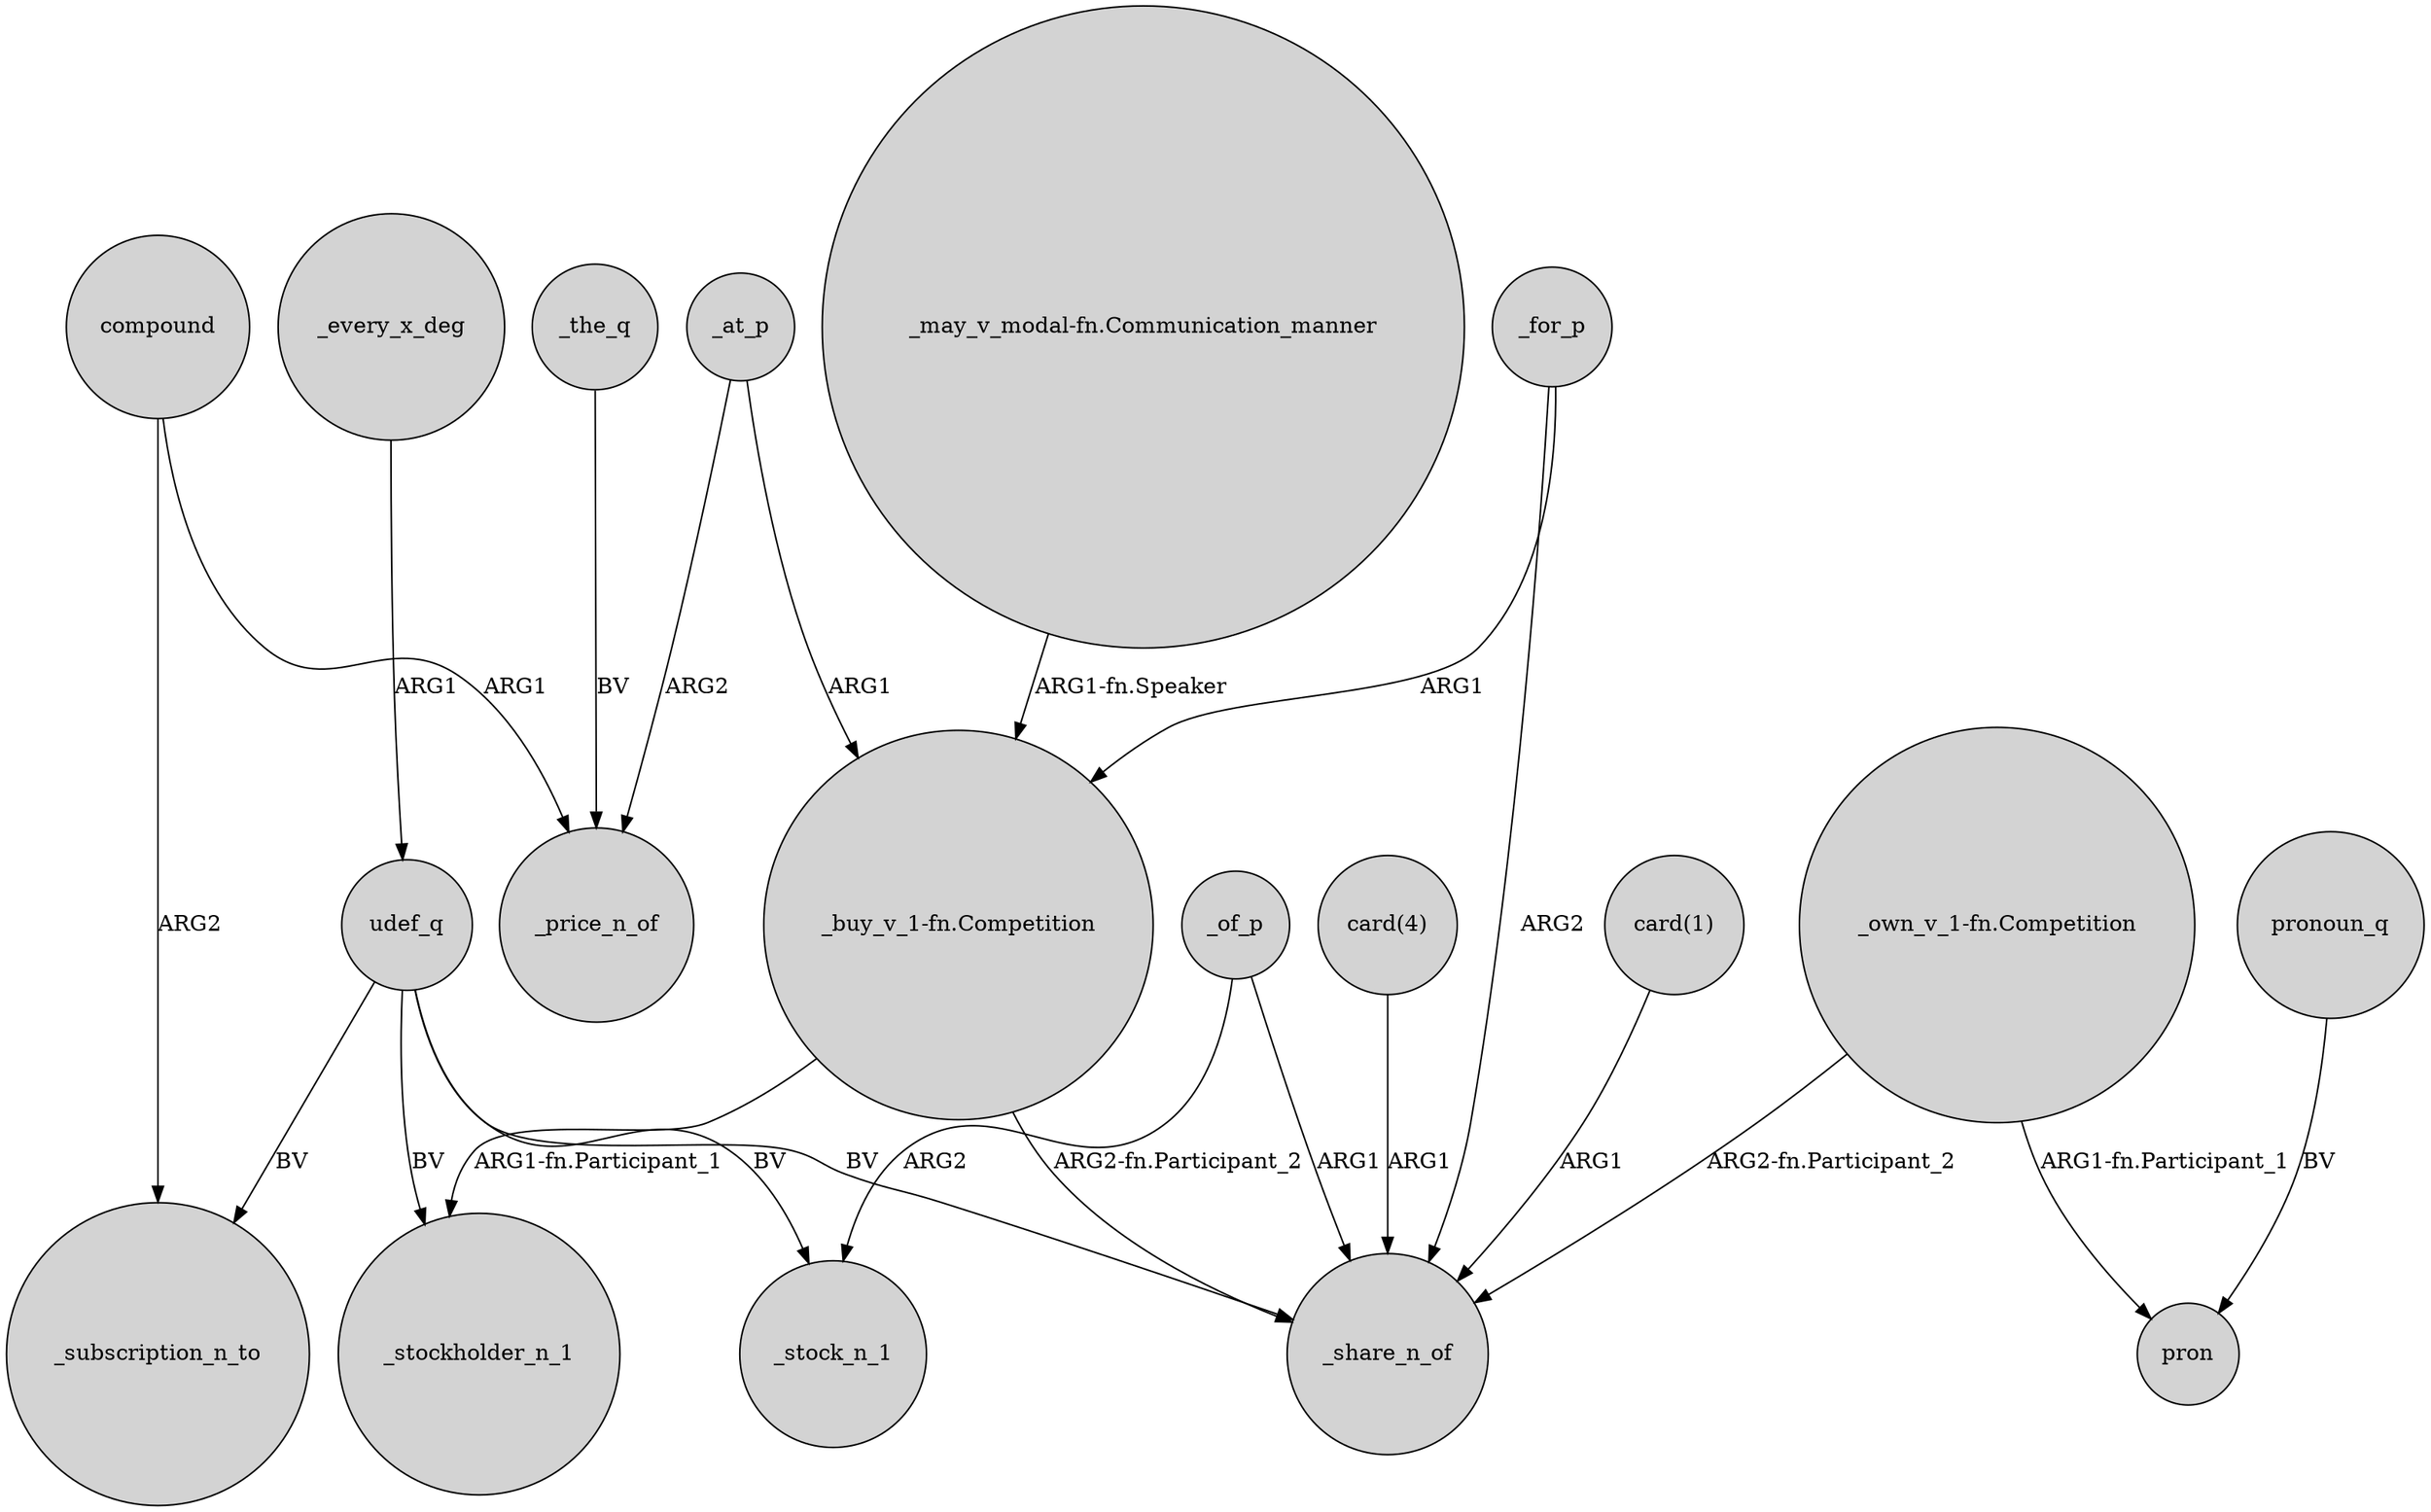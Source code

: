 digraph {
	node [shape=circle style=filled]
	"_buy_v_1-fn.Competition" -> _share_n_of [label="ARG2-fn.Participant_2"]
	_of_p -> _share_n_of [label=ARG1]
	_for_p -> _share_n_of [label=ARG2]
	"_own_v_1-fn.Competition" -> _share_n_of [label="ARG2-fn.Participant_2"]
	udef_q -> _stockholder_n_1 [label=BV]
	"_buy_v_1-fn.Competition" -> _stockholder_n_1 [label="ARG1-fn.Participant_1"]
	udef_q -> _subscription_n_to [label=BV]
	"card(1)" -> _share_n_of [label=ARG1]
	pronoun_q -> pron [label=BV]
	udef_q -> _stock_n_1 [label=BV]
	udef_q -> _share_n_of [label=BV]
	compound -> _subscription_n_to [label=ARG2]
	_at_p -> _price_n_of [label=ARG2]
	_at_p -> "_buy_v_1-fn.Competition" [label=ARG1]
	_of_p -> _stock_n_1 [label=ARG2]
	"card(4)" -> _share_n_of [label=ARG1]
	"_own_v_1-fn.Competition" -> pron [label="ARG1-fn.Participant_1"]
	_every_x_deg -> udef_q [label=ARG1]
	_the_q -> _price_n_of [label=BV]
	compound -> _price_n_of [label=ARG1]
	_for_p -> "_buy_v_1-fn.Competition" [label=ARG1]
	"_may_v_modal-fn.Communication_manner" -> "_buy_v_1-fn.Competition" [label="ARG1-fn.Speaker"]
}
